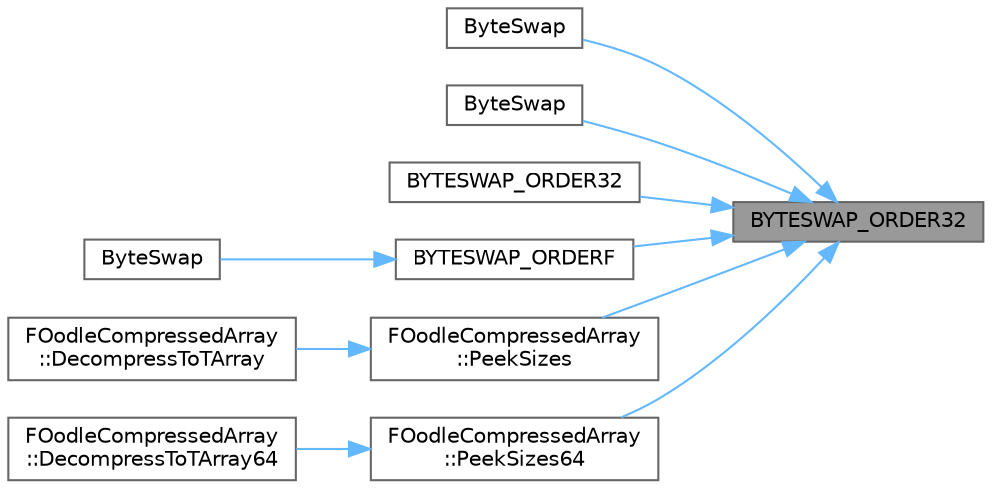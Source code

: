 digraph "BYTESWAP_ORDER32"
{
 // INTERACTIVE_SVG=YES
 // LATEX_PDF_SIZE
  bgcolor="transparent";
  edge [fontname=Helvetica,fontsize=10,labelfontname=Helvetica,labelfontsize=10];
  node [fontname=Helvetica,fontsize=10,shape=box,height=0.2,width=0.4];
  rankdir="RL";
  Node1 [id="Node000001",label="BYTESWAP_ORDER32",height=0.2,width=0.4,color="gray40", fillcolor="grey60", style="filled", fontcolor="black",tooltip=" "];
  Node1 -> Node2 [id="edge1_Node000001_Node000002",dir="back",color="steelblue1",style="solid",tooltip=" "];
  Node2 [id="Node000002",label="ByteSwap",height=0.2,width=0.4,color="grey40", fillcolor="white", style="filled",URL="$dc/dd7/ByteSwap_8h.html#a8972703f33e238d6884b959ce0624f54",tooltip=" "];
  Node1 -> Node3 [id="edge2_Node000001_Node000003",dir="back",color="steelblue1",style="solid",tooltip=" "];
  Node3 [id="Node000003",label="ByteSwap",height=0.2,width=0.4,color="grey40", fillcolor="white", style="filled",URL="$dc/dd7/ByteSwap_8h.html#a7d49b26bc05ce30543af074f1130c5f6",tooltip=" "];
  Node1 -> Node4 [id="edge3_Node000001_Node000004",dir="back",color="steelblue1",style="solid",tooltip=" "];
  Node4 [id="Node000004",label="BYTESWAP_ORDER32",height=0.2,width=0.4,color="grey40", fillcolor="white", style="filled",URL="$dc/dd7/ByteSwap_8h.html#a57ca8decbda96a6fbe197a914c7483bc",tooltip=" "];
  Node1 -> Node5 [id="edge4_Node000001_Node000005",dir="back",color="steelblue1",style="solid",tooltip=" "];
  Node5 [id="Node000005",label="BYTESWAP_ORDERF",height=0.2,width=0.4,color="grey40", fillcolor="white", style="filled",URL="$dc/dd7/ByteSwap_8h.html#ace43e79a677870c818a619940bb8407c",tooltip=" "];
  Node5 -> Node6 [id="edge5_Node000005_Node000006",dir="back",color="steelblue1",style="solid",tooltip=" "];
  Node6 [id="Node000006",label="ByteSwap",height=0.2,width=0.4,color="grey40", fillcolor="white", style="filled",URL="$dc/dd7/ByteSwap_8h.html#a021a502bcdc05a35209adced5e702aab",tooltip=" "];
  Node1 -> Node7 [id="edge6_Node000001_Node000007",dir="back",color="steelblue1",style="solid",tooltip=" "];
  Node7 [id="Node000007",label="FOodleCompressedArray\l::PeekSizes",height=0.2,width=0.4,color="grey40", fillcolor="white", style="filled",URL="$df/de2/namespaceFOodleCompressedArray.html#a796f8436b4939ab1df1aa64625148133",tooltip="Provides access to the compressed and decompressed sizes."];
  Node7 -> Node8 [id="edge7_Node000007_Node000008",dir="back",color="steelblue1",style="solid",tooltip=" "];
  Node8 [id="Node000008",label="FOodleCompressedArray\l::DecompressToTArray",height=0.2,width=0.4,color="grey40", fillcolor="white", style="filled",URL="$df/de2/namespaceFOodleCompressedArray.html#a55e729476cf8a50d246080cc818ccda4",tooltip="Decompress to a TArray."];
  Node1 -> Node9 [id="edge8_Node000001_Node000009",dir="back",color="steelblue1",style="solid",tooltip=" "];
  Node9 [id="Node000009",label="FOodleCompressedArray\l::PeekSizes64",height=0.2,width=0.4,color="grey40", fillcolor="white", style="filled",URL="$df/de2/namespaceFOodleCompressedArray.html#ae8e03786b1d8169751c62a4c0bd7f3e7",tooltip=" "];
  Node9 -> Node10 [id="edge9_Node000009_Node000010",dir="back",color="steelblue1",style="solid",tooltip=" "];
  Node10 [id="Node000010",label="FOodleCompressedArray\l::DecompressToTArray64",height=0.2,width=0.4,color="grey40", fillcolor="white", style="filled",URL="$df/de2/namespaceFOodleCompressedArray.html#abe92d8758dae389d8fb89ebf4270164b",tooltip=" "];
}
